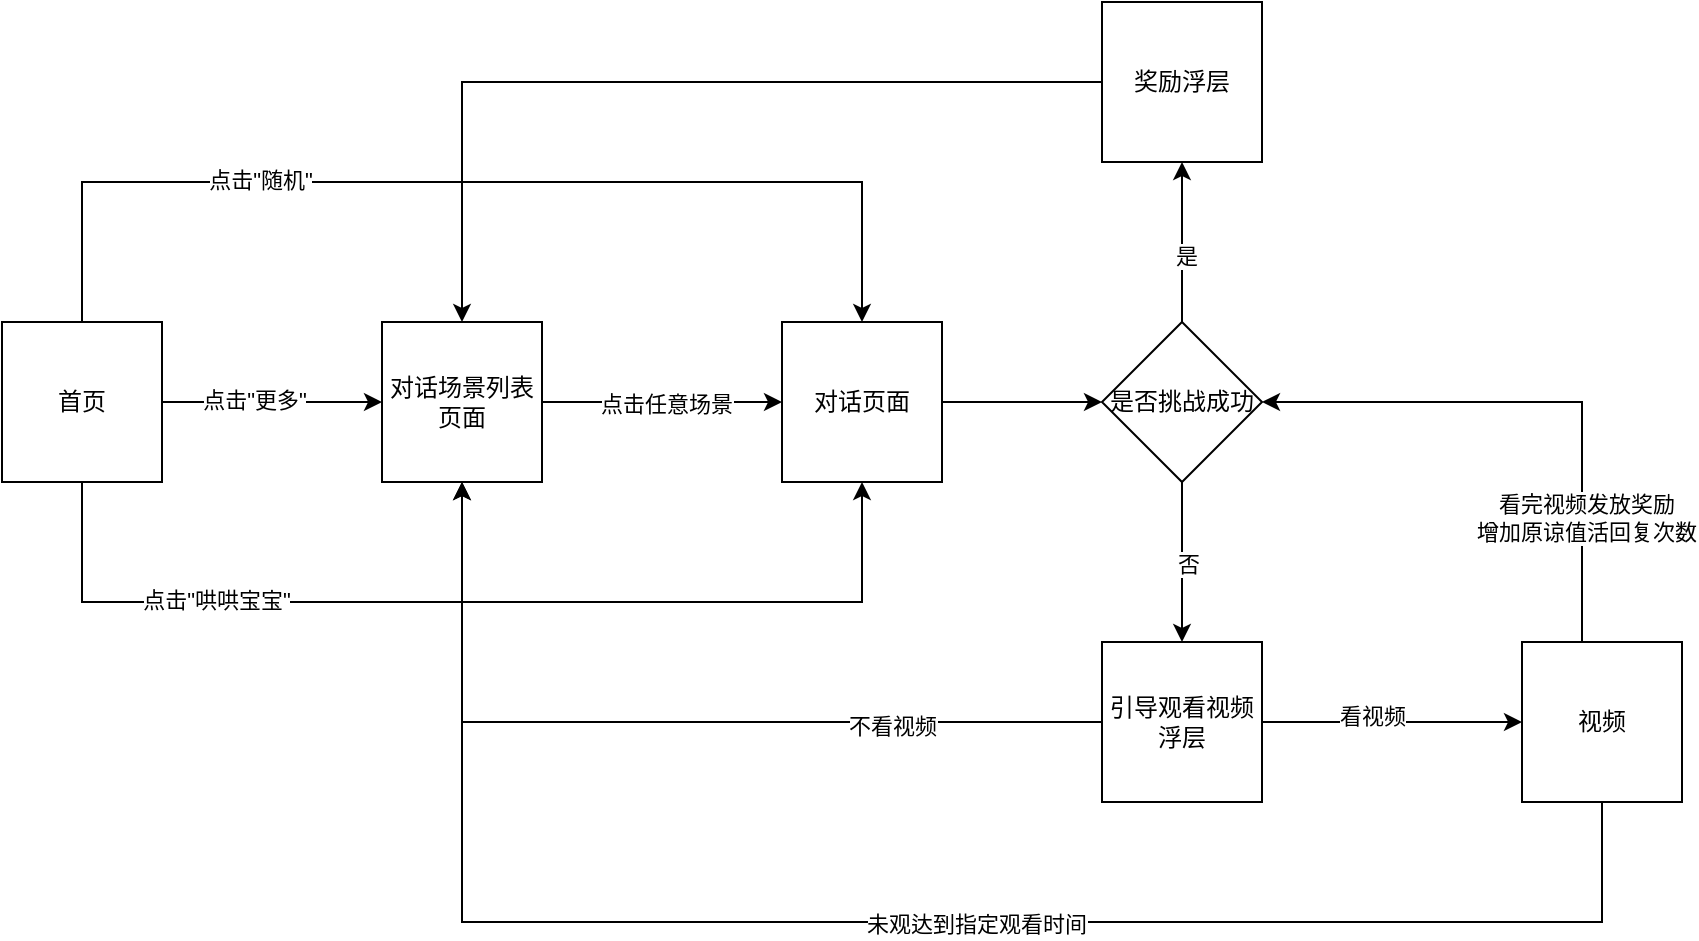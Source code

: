 <mxfile version="24.7.7">
  <diagram id="C5RBs43oDa-KdzZeNtuy" name="Page-1">
    <mxGraphModel dx="3180" dy="1937" grid="1" gridSize="10" guides="1" tooltips="1" connect="1" arrows="1" fold="1" page="1" pageScale="1" pageWidth="827" pageHeight="1169" math="0" shadow="0">
      <root>
        <mxCell id="WIyWlLk6GJQsqaUBKTNV-0" />
        <mxCell id="WIyWlLk6GJQsqaUBKTNV-1" parent="WIyWlLk6GJQsqaUBKTNV-0" />
        <mxCell id="j6kpDKPZhuGLpNmvUQSE-0" style="edgeStyle=orthogonalEdgeStyle;rounded=0;orthogonalLoop=1;jettySize=auto;html=1;entryX=0.5;entryY=0;entryDx=0;entryDy=0;" edge="1" parent="WIyWlLk6GJQsqaUBKTNV-1" source="j6kpDKPZhuGLpNmvUQSE-6" target="j6kpDKPZhuGLpNmvUQSE-8">
          <mxGeometry relative="1" as="geometry">
            <Array as="points">
              <mxPoint x="660" y="230" />
              <mxPoint x="1050" y="230" />
            </Array>
          </mxGeometry>
        </mxCell>
        <mxCell id="j6kpDKPZhuGLpNmvUQSE-1" value="点击&quot;随机&quot;" style="edgeLabel;html=1;align=center;verticalAlign=middle;resizable=0;points=[];" vertex="1" connectable="0" parent="j6kpDKPZhuGLpNmvUQSE-0">
          <mxGeometry x="-0.399" y="1" relative="1" as="geometry">
            <mxPoint x="-1" as="offset" />
          </mxGeometry>
        </mxCell>
        <mxCell id="j6kpDKPZhuGLpNmvUQSE-2" value="" style="edgeStyle=orthogonalEdgeStyle;rounded=0;orthogonalLoop=1;jettySize=auto;html=1;" edge="1" parent="WIyWlLk6GJQsqaUBKTNV-1" source="j6kpDKPZhuGLpNmvUQSE-6" target="j6kpDKPZhuGLpNmvUQSE-11">
          <mxGeometry relative="1" as="geometry" />
        </mxCell>
        <mxCell id="j6kpDKPZhuGLpNmvUQSE-3" value="点击&quot;更多&quot;" style="edgeLabel;html=1;align=center;verticalAlign=middle;resizable=0;points=[];" vertex="1" connectable="0" parent="j6kpDKPZhuGLpNmvUQSE-2">
          <mxGeometry x="-0.176" y="1" relative="1" as="geometry">
            <mxPoint as="offset" />
          </mxGeometry>
        </mxCell>
        <mxCell id="j6kpDKPZhuGLpNmvUQSE-4" style="edgeStyle=orthogonalEdgeStyle;rounded=0;orthogonalLoop=1;jettySize=auto;html=1;entryX=0.5;entryY=1;entryDx=0;entryDy=0;" edge="1" parent="WIyWlLk6GJQsqaUBKTNV-1" source="j6kpDKPZhuGLpNmvUQSE-6" target="j6kpDKPZhuGLpNmvUQSE-8">
          <mxGeometry relative="1" as="geometry">
            <Array as="points">
              <mxPoint x="660" y="440" />
              <mxPoint x="1050" y="440" />
            </Array>
          </mxGeometry>
        </mxCell>
        <mxCell id="j6kpDKPZhuGLpNmvUQSE-5" value="点击&quot;哄哄宝宝&quot;" style="edgeLabel;html=1;align=center;verticalAlign=middle;resizable=0;points=[];" vertex="1" connectable="0" parent="j6kpDKPZhuGLpNmvUQSE-4">
          <mxGeometry x="-0.503" y="1" relative="1" as="geometry">
            <mxPoint as="offset" />
          </mxGeometry>
        </mxCell>
        <mxCell id="j6kpDKPZhuGLpNmvUQSE-6" value="首页" style="whiteSpace=wrap;html=1;aspect=fixed;" vertex="1" parent="WIyWlLk6GJQsqaUBKTNV-1">
          <mxGeometry x="620" y="300" width="80" height="80" as="geometry" />
        </mxCell>
        <mxCell id="j6kpDKPZhuGLpNmvUQSE-7" value="" style="edgeStyle=orthogonalEdgeStyle;rounded=0;orthogonalLoop=1;jettySize=auto;html=1;" edge="1" parent="WIyWlLk6GJQsqaUBKTNV-1" source="j6kpDKPZhuGLpNmvUQSE-8" target="j6kpDKPZhuGLpNmvUQSE-16">
          <mxGeometry relative="1" as="geometry" />
        </mxCell>
        <mxCell id="j6kpDKPZhuGLpNmvUQSE-8" value="对话页面" style="whiteSpace=wrap;html=1;aspect=fixed;" vertex="1" parent="WIyWlLk6GJQsqaUBKTNV-1">
          <mxGeometry x="1010" y="300" width="80" height="80" as="geometry" />
        </mxCell>
        <mxCell id="j6kpDKPZhuGLpNmvUQSE-9" style="edgeStyle=orthogonalEdgeStyle;rounded=0;orthogonalLoop=1;jettySize=auto;html=1;entryX=0;entryY=0.5;entryDx=0;entryDy=0;" edge="1" parent="WIyWlLk6GJQsqaUBKTNV-1" source="j6kpDKPZhuGLpNmvUQSE-11" target="j6kpDKPZhuGLpNmvUQSE-8">
          <mxGeometry relative="1" as="geometry" />
        </mxCell>
        <mxCell id="j6kpDKPZhuGLpNmvUQSE-10" value="点击任意场景" style="edgeLabel;html=1;align=center;verticalAlign=middle;resizable=0;points=[];" vertex="1" connectable="0" parent="j6kpDKPZhuGLpNmvUQSE-9">
          <mxGeometry x="0.037" y="-1" relative="1" as="geometry">
            <mxPoint as="offset" />
          </mxGeometry>
        </mxCell>
        <mxCell id="j6kpDKPZhuGLpNmvUQSE-11" value="对话场景列表页面" style="whiteSpace=wrap;html=1;aspect=fixed;" vertex="1" parent="WIyWlLk6GJQsqaUBKTNV-1">
          <mxGeometry x="810" y="300" width="80" height="80" as="geometry" />
        </mxCell>
        <mxCell id="j6kpDKPZhuGLpNmvUQSE-12" value="" style="edgeStyle=orthogonalEdgeStyle;rounded=0;orthogonalLoop=1;jettySize=auto;html=1;" edge="1" parent="WIyWlLk6GJQsqaUBKTNV-1" source="j6kpDKPZhuGLpNmvUQSE-16" target="j6kpDKPZhuGLpNmvUQSE-18">
          <mxGeometry relative="1" as="geometry" />
        </mxCell>
        <mxCell id="j6kpDKPZhuGLpNmvUQSE-13" value="是" style="edgeLabel;html=1;align=center;verticalAlign=middle;resizable=0;points=[];" vertex="1" connectable="0" parent="j6kpDKPZhuGLpNmvUQSE-12">
          <mxGeometry x="-0.15" y="-2" relative="1" as="geometry">
            <mxPoint y="1" as="offset" />
          </mxGeometry>
        </mxCell>
        <mxCell id="j6kpDKPZhuGLpNmvUQSE-14" style="edgeStyle=orthogonalEdgeStyle;rounded=0;orthogonalLoop=1;jettySize=auto;html=1;entryX=0.5;entryY=0;entryDx=0;entryDy=0;" edge="1" parent="WIyWlLk6GJQsqaUBKTNV-1" source="j6kpDKPZhuGLpNmvUQSE-16" target="j6kpDKPZhuGLpNmvUQSE-23">
          <mxGeometry relative="1" as="geometry" />
        </mxCell>
        <mxCell id="j6kpDKPZhuGLpNmvUQSE-15" value="否" style="edgeLabel;html=1;align=center;verticalAlign=middle;resizable=0;points=[];" vertex="1" connectable="0" parent="j6kpDKPZhuGLpNmvUQSE-14">
          <mxGeometry x="0.05" y="3" relative="1" as="geometry">
            <mxPoint y="-1" as="offset" />
          </mxGeometry>
        </mxCell>
        <mxCell id="j6kpDKPZhuGLpNmvUQSE-16" value="是否挑战成功" style="rhombus;whiteSpace=wrap;html=1;" vertex="1" parent="WIyWlLk6GJQsqaUBKTNV-1">
          <mxGeometry x="1170" y="300" width="80" height="80" as="geometry" />
        </mxCell>
        <mxCell id="j6kpDKPZhuGLpNmvUQSE-17" style="edgeStyle=orthogonalEdgeStyle;rounded=0;orthogonalLoop=1;jettySize=auto;html=1;entryX=0.5;entryY=0;entryDx=0;entryDy=0;" edge="1" parent="WIyWlLk6GJQsqaUBKTNV-1" source="j6kpDKPZhuGLpNmvUQSE-18" target="j6kpDKPZhuGLpNmvUQSE-11">
          <mxGeometry relative="1" as="geometry" />
        </mxCell>
        <mxCell id="j6kpDKPZhuGLpNmvUQSE-18" value="奖励浮层" style="whiteSpace=wrap;html=1;aspect=fixed;" vertex="1" parent="WIyWlLk6GJQsqaUBKTNV-1">
          <mxGeometry x="1170" y="140" width="80" height="80" as="geometry" />
        </mxCell>
        <mxCell id="j6kpDKPZhuGLpNmvUQSE-19" style="edgeStyle=orthogonalEdgeStyle;rounded=0;orthogonalLoop=1;jettySize=auto;html=1;entryX=0.5;entryY=1;entryDx=0;entryDy=0;" edge="1" parent="WIyWlLk6GJQsqaUBKTNV-1" source="j6kpDKPZhuGLpNmvUQSE-23" target="j6kpDKPZhuGLpNmvUQSE-11">
          <mxGeometry relative="1" as="geometry" />
        </mxCell>
        <mxCell id="j6kpDKPZhuGLpNmvUQSE-20" value="不看视频" style="edgeLabel;html=1;align=center;verticalAlign=middle;resizable=0;points=[];" vertex="1" connectable="0" parent="j6kpDKPZhuGLpNmvUQSE-19">
          <mxGeometry x="-0.516" y="2" relative="1" as="geometry">
            <mxPoint x="1" as="offset" />
          </mxGeometry>
        </mxCell>
        <mxCell id="j6kpDKPZhuGLpNmvUQSE-21" style="edgeStyle=orthogonalEdgeStyle;rounded=0;orthogonalLoop=1;jettySize=auto;html=1;" edge="1" parent="WIyWlLk6GJQsqaUBKTNV-1" source="j6kpDKPZhuGLpNmvUQSE-23" target="j6kpDKPZhuGLpNmvUQSE-29">
          <mxGeometry relative="1" as="geometry">
            <mxPoint x="1320" y="500" as="targetPoint" />
          </mxGeometry>
        </mxCell>
        <mxCell id="j6kpDKPZhuGLpNmvUQSE-22" value="看视频" style="edgeLabel;html=1;align=center;verticalAlign=middle;resizable=0;points=[];" vertex="1" connectable="0" parent="j6kpDKPZhuGLpNmvUQSE-21">
          <mxGeometry x="-0.149" y="3" relative="1" as="geometry">
            <mxPoint x="-1" as="offset" />
          </mxGeometry>
        </mxCell>
        <mxCell id="j6kpDKPZhuGLpNmvUQSE-23" value="引导观看视频浮层" style="whiteSpace=wrap;html=1;aspect=fixed;" vertex="1" parent="WIyWlLk6GJQsqaUBKTNV-1">
          <mxGeometry x="1170" y="460" width="80" height="80" as="geometry" />
        </mxCell>
        <mxCell id="j6kpDKPZhuGLpNmvUQSE-24" style="edgeStyle=orthogonalEdgeStyle;rounded=0;orthogonalLoop=1;jettySize=auto;html=1;entryX=1;entryY=0.5;entryDx=0;entryDy=0;" edge="1" parent="WIyWlLk6GJQsqaUBKTNV-1" source="j6kpDKPZhuGLpNmvUQSE-29" target="j6kpDKPZhuGLpNmvUQSE-16">
          <mxGeometry relative="1" as="geometry">
            <Array as="points">
              <mxPoint x="1410" y="340" />
            </Array>
          </mxGeometry>
        </mxCell>
        <mxCell id="j6kpDKPZhuGLpNmvUQSE-25" value="看完视频发放奖励&lt;div&gt;增加原谅值活回复次数&lt;/div&gt;" style="edgeLabel;html=1;align=center;verticalAlign=middle;resizable=0;points=[];" vertex="1" connectable="0" parent="j6kpDKPZhuGLpNmvUQSE-24">
          <mxGeometry x="-0.548" y="-2" relative="1" as="geometry">
            <mxPoint y="1" as="offset" />
          </mxGeometry>
        </mxCell>
        <mxCell id="j6kpDKPZhuGLpNmvUQSE-26" style="edgeStyle=orthogonalEdgeStyle;rounded=0;orthogonalLoop=1;jettySize=auto;html=1;entryX=0.5;entryY=1;entryDx=0;entryDy=0;" edge="1" parent="WIyWlLk6GJQsqaUBKTNV-1" source="j6kpDKPZhuGLpNmvUQSE-29" target="j6kpDKPZhuGLpNmvUQSE-11">
          <mxGeometry relative="1" as="geometry">
            <Array as="points">
              <mxPoint x="1420" y="600" />
              <mxPoint x="850" y="600" />
            </Array>
          </mxGeometry>
        </mxCell>
        <mxCell id="j6kpDKPZhuGLpNmvUQSE-27" value="&lt;span style=&quot;color: rgba(0, 0, 0, 0); font-family: monospace; font-size: 0px; text-align: start; background-color: rgb(251, 251, 251);&quot;&gt;%3CmxGraphModel%3E%3Croot%3E%3CmxCell%20id%3D%220%22%2F%3E%3CmxCell%20id%3D%221%22%20parent%3D%220%22%2F%3E%3CmxCell%20id%3D%222%22%20value%3D%22%E6%94%BE%E5%BC%83%E8%A7%82%E7%9C%8B%E8%A7%86%E9%A2%91%E5%9B%9E%E5%88%B0%E5%88%97%E8%A1%A8%E9%A1%B5%E9%9D%A2%22%20style%3D%22edgeLabel%3Bhtml%3D1%3Balign%3Dcenter%3BverticalAlign%3Dmiddle%3Bresizable%3D0%3Bpoints%3D%5B%5D%3B%22%20vertex%3D%221%22%20connectable%3D%220%22%20parent%3D%221%22%3E%3CmxGeometry%20x%3D%22647.667%22%20y%3D%22430%22%20as%3D%22geometry%22%2F%3E%3C%2FmxCell%3E%3C%2Froot%3E%3C%2FmxGraphModel%3Efang&lt;/span&gt;" style="edgeLabel;html=1;align=center;verticalAlign=middle;resizable=0;points=[];" vertex="1" connectable="0" parent="j6kpDKPZhuGLpNmvUQSE-26">
          <mxGeometry x="-0.125" y="1" relative="1" as="geometry">
            <mxPoint as="offset" />
          </mxGeometry>
        </mxCell>
        <mxCell id="j6kpDKPZhuGLpNmvUQSE-28" value="未观达到指定观看时间" style="edgeLabel;html=1;align=center;verticalAlign=middle;resizable=0;points=[];" vertex="1" connectable="0" parent="j6kpDKPZhuGLpNmvUQSE-26">
          <mxGeometry x="-0.122" y="1" relative="1" as="geometry">
            <mxPoint as="offset" />
          </mxGeometry>
        </mxCell>
        <mxCell id="j6kpDKPZhuGLpNmvUQSE-29" value="视频" style="whiteSpace=wrap;html=1;aspect=fixed;" vertex="1" parent="WIyWlLk6GJQsqaUBKTNV-1">
          <mxGeometry x="1380" y="460" width="80" height="80" as="geometry" />
        </mxCell>
      </root>
    </mxGraphModel>
  </diagram>
</mxfile>
